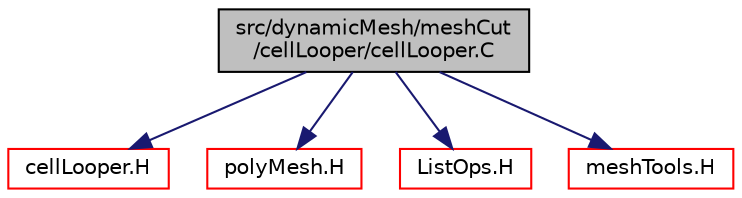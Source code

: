 digraph "src/dynamicMesh/meshCut/cellLooper/cellLooper.C"
{
  bgcolor="transparent";
  edge [fontname="Helvetica",fontsize="10",labelfontname="Helvetica",labelfontsize="10"];
  node [fontname="Helvetica",fontsize="10",shape=record];
  Node1 [label="src/dynamicMesh/meshCut\l/cellLooper/cellLooper.C",height=0.2,width=0.4,color="black", fillcolor="grey75", style="filled", fontcolor="black"];
  Node1 -> Node2 [color="midnightblue",fontsize="10",style="solid",fontname="Helvetica"];
  Node2 [label="cellLooper.H",height=0.2,width=0.4,color="red",URL="$a04790.html"];
  Node1 -> Node3 [color="midnightblue",fontsize="10",style="solid",fontname="Helvetica"];
  Node3 [label="polyMesh.H",height=0.2,width=0.4,color="red",URL="$a08631.html"];
  Node1 -> Node4 [color="midnightblue",fontsize="10",style="solid",fontname="Helvetica"];
  Node4 [label="ListOps.H",height=0.2,width=0.4,color="red",URL="$a07645.html",tooltip="Various functions to operate on Lists. "];
  Node1 -> Node5 [color="midnightblue",fontsize="10",style="solid",fontname="Helvetica"];
  Node5 [label="meshTools.H",height=0.2,width=0.4,color="red",URL="$a07303.html"];
}
